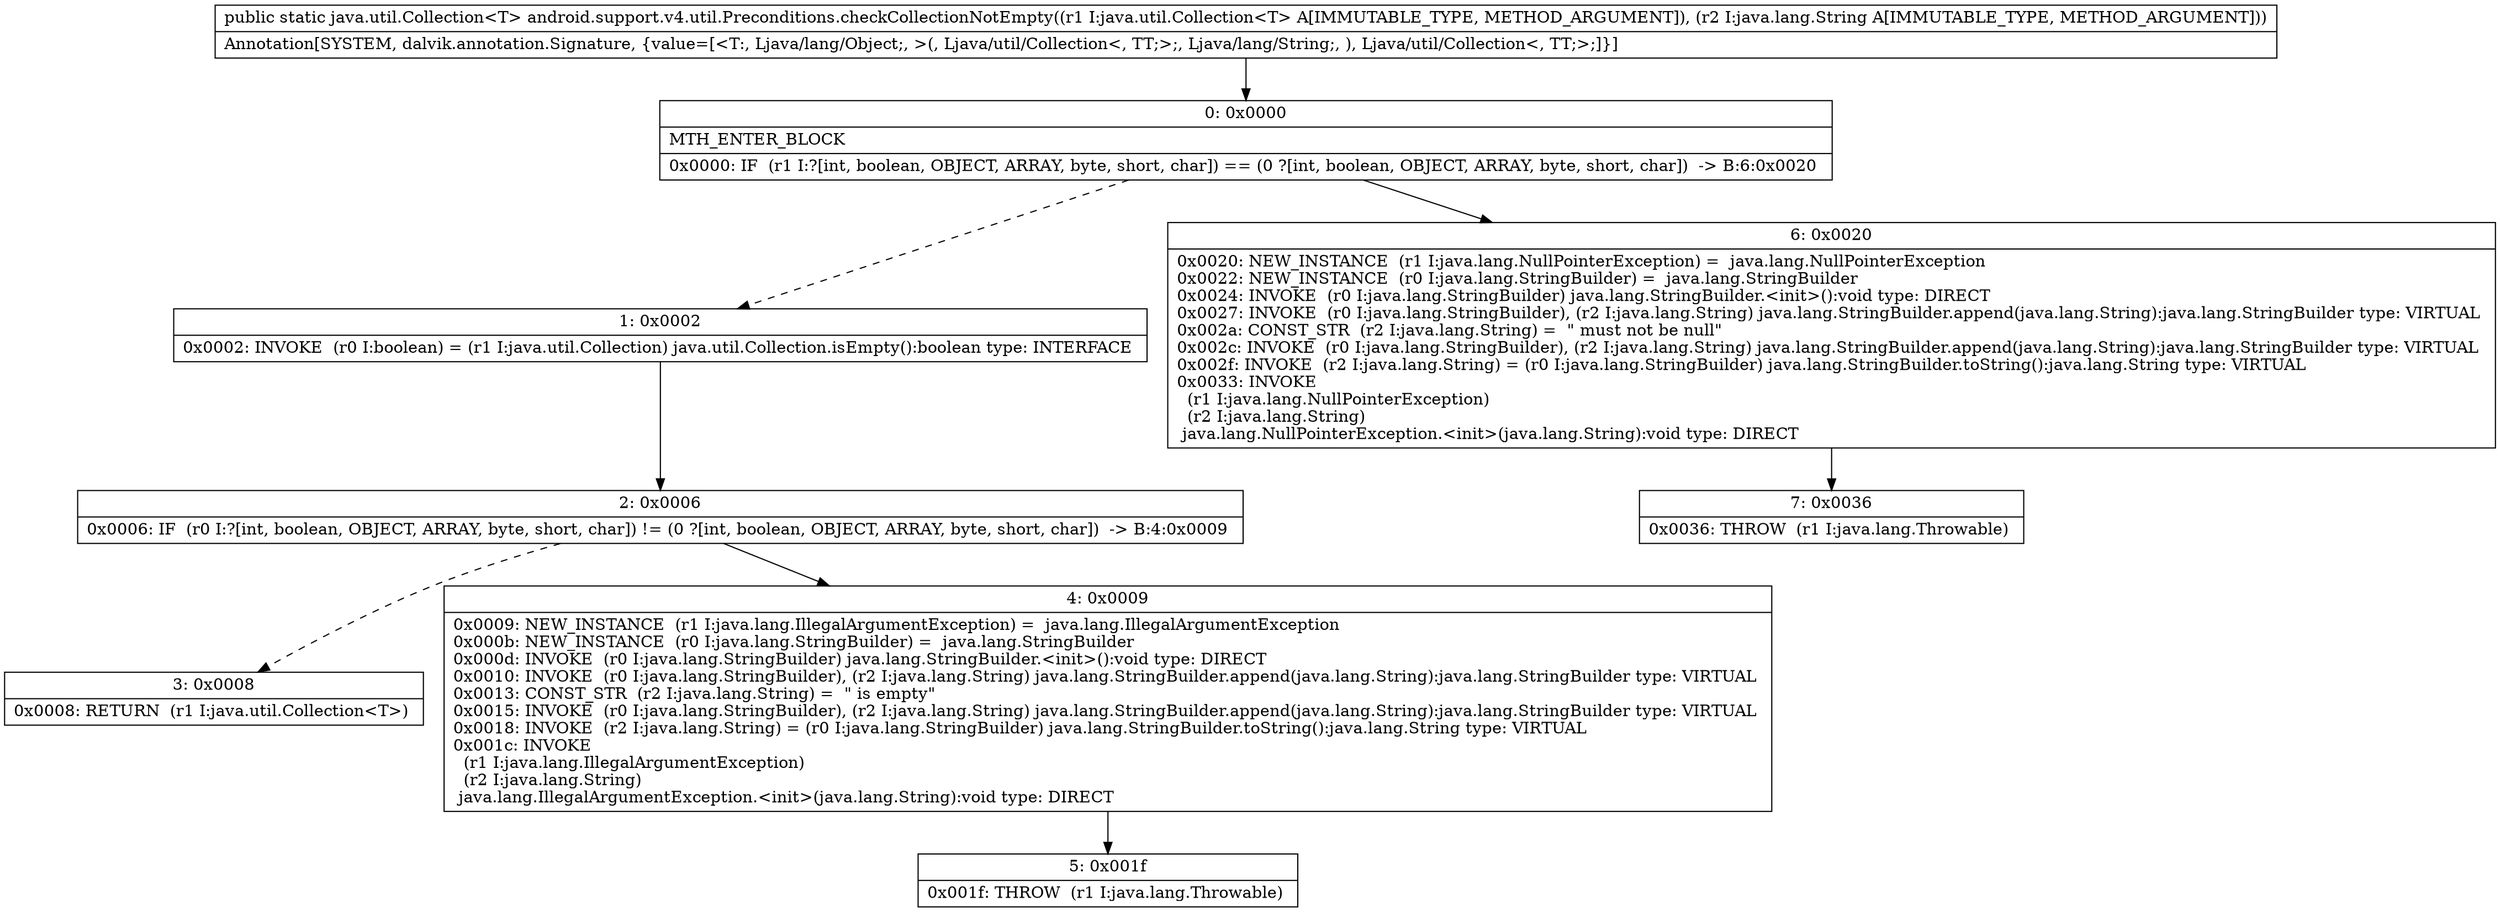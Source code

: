 digraph "CFG forandroid.support.v4.util.Preconditions.checkCollectionNotEmpty(Ljava\/util\/Collection;Ljava\/lang\/String;)Ljava\/util\/Collection;" {
Node_0 [shape=record,label="{0\:\ 0x0000|MTH_ENTER_BLOCK\l|0x0000: IF  (r1 I:?[int, boolean, OBJECT, ARRAY, byte, short, char]) == (0 ?[int, boolean, OBJECT, ARRAY, byte, short, char])  \-\> B:6:0x0020 \l}"];
Node_1 [shape=record,label="{1\:\ 0x0002|0x0002: INVOKE  (r0 I:boolean) = (r1 I:java.util.Collection) java.util.Collection.isEmpty():boolean type: INTERFACE \l}"];
Node_2 [shape=record,label="{2\:\ 0x0006|0x0006: IF  (r0 I:?[int, boolean, OBJECT, ARRAY, byte, short, char]) != (0 ?[int, boolean, OBJECT, ARRAY, byte, short, char])  \-\> B:4:0x0009 \l}"];
Node_3 [shape=record,label="{3\:\ 0x0008|0x0008: RETURN  (r1 I:java.util.Collection\<T\>) \l}"];
Node_4 [shape=record,label="{4\:\ 0x0009|0x0009: NEW_INSTANCE  (r1 I:java.lang.IllegalArgumentException) =  java.lang.IllegalArgumentException \l0x000b: NEW_INSTANCE  (r0 I:java.lang.StringBuilder) =  java.lang.StringBuilder \l0x000d: INVOKE  (r0 I:java.lang.StringBuilder) java.lang.StringBuilder.\<init\>():void type: DIRECT \l0x0010: INVOKE  (r0 I:java.lang.StringBuilder), (r2 I:java.lang.String) java.lang.StringBuilder.append(java.lang.String):java.lang.StringBuilder type: VIRTUAL \l0x0013: CONST_STR  (r2 I:java.lang.String) =  \" is empty\" \l0x0015: INVOKE  (r0 I:java.lang.StringBuilder), (r2 I:java.lang.String) java.lang.StringBuilder.append(java.lang.String):java.lang.StringBuilder type: VIRTUAL \l0x0018: INVOKE  (r2 I:java.lang.String) = (r0 I:java.lang.StringBuilder) java.lang.StringBuilder.toString():java.lang.String type: VIRTUAL \l0x001c: INVOKE  \l  (r1 I:java.lang.IllegalArgumentException)\l  (r2 I:java.lang.String)\l java.lang.IllegalArgumentException.\<init\>(java.lang.String):void type: DIRECT \l}"];
Node_5 [shape=record,label="{5\:\ 0x001f|0x001f: THROW  (r1 I:java.lang.Throwable) \l}"];
Node_6 [shape=record,label="{6\:\ 0x0020|0x0020: NEW_INSTANCE  (r1 I:java.lang.NullPointerException) =  java.lang.NullPointerException \l0x0022: NEW_INSTANCE  (r0 I:java.lang.StringBuilder) =  java.lang.StringBuilder \l0x0024: INVOKE  (r0 I:java.lang.StringBuilder) java.lang.StringBuilder.\<init\>():void type: DIRECT \l0x0027: INVOKE  (r0 I:java.lang.StringBuilder), (r2 I:java.lang.String) java.lang.StringBuilder.append(java.lang.String):java.lang.StringBuilder type: VIRTUAL \l0x002a: CONST_STR  (r2 I:java.lang.String) =  \" must not be null\" \l0x002c: INVOKE  (r0 I:java.lang.StringBuilder), (r2 I:java.lang.String) java.lang.StringBuilder.append(java.lang.String):java.lang.StringBuilder type: VIRTUAL \l0x002f: INVOKE  (r2 I:java.lang.String) = (r0 I:java.lang.StringBuilder) java.lang.StringBuilder.toString():java.lang.String type: VIRTUAL \l0x0033: INVOKE  \l  (r1 I:java.lang.NullPointerException)\l  (r2 I:java.lang.String)\l java.lang.NullPointerException.\<init\>(java.lang.String):void type: DIRECT \l}"];
Node_7 [shape=record,label="{7\:\ 0x0036|0x0036: THROW  (r1 I:java.lang.Throwable) \l}"];
MethodNode[shape=record,label="{public static java.util.Collection\<T\> android.support.v4.util.Preconditions.checkCollectionNotEmpty((r1 I:java.util.Collection\<T\> A[IMMUTABLE_TYPE, METHOD_ARGUMENT]), (r2 I:java.lang.String A[IMMUTABLE_TYPE, METHOD_ARGUMENT]))  | Annotation[SYSTEM, dalvik.annotation.Signature, \{value=[\<T:, Ljava\/lang\/Object;, \>(, Ljava\/util\/Collection\<, TT;\>;, Ljava\/lang\/String;, ), Ljava\/util\/Collection\<, TT;\>;]\}]\l}"];
MethodNode -> Node_0;
Node_0 -> Node_1[style=dashed];
Node_0 -> Node_6;
Node_1 -> Node_2;
Node_2 -> Node_3[style=dashed];
Node_2 -> Node_4;
Node_4 -> Node_5;
Node_6 -> Node_7;
}

